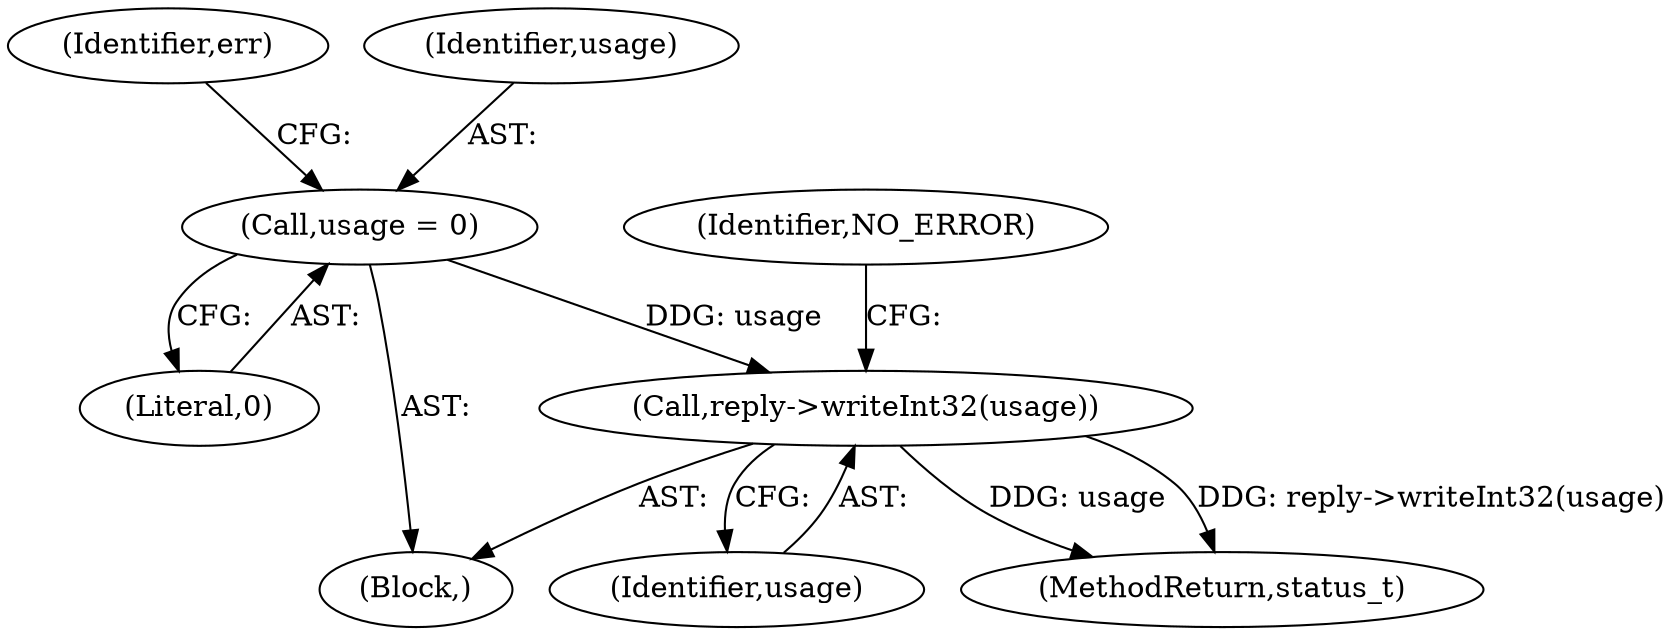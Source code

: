 digraph "0_Android_db829699d3293f254a7387894303451a91278986@API" {
"1000638" [label="(Call,reply->writeInt32(usage))"];
"1000625" [label="(Call,usage = 0)"];
"1001353" [label="(MethodReturn,status_t)"];
"1000625" [label="(Call,usage = 0)"];
"1000638" [label="(Call,reply->writeInt32(usage))"];
"1000639" [label="(Identifier,usage)"];
"1000630" [label="(Identifier,err)"];
"1000626" [label="(Identifier,usage)"];
"1000641" [label="(Identifier,NO_ERROR)"];
"1000627" [label="(Literal,0)"];
"1000609" [label="(Block,)"];
"1000638" -> "1000609"  [label="AST: "];
"1000638" -> "1000639"  [label="CFG: "];
"1000639" -> "1000638"  [label="AST: "];
"1000641" -> "1000638"  [label="CFG: "];
"1000638" -> "1001353"  [label="DDG: reply->writeInt32(usage)"];
"1000638" -> "1001353"  [label="DDG: usage"];
"1000625" -> "1000638"  [label="DDG: usage"];
"1000625" -> "1000609"  [label="AST: "];
"1000625" -> "1000627"  [label="CFG: "];
"1000626" -> "1000625"  [label="AST: "];
"1000627" -> "1000625"  [label="AST: "];
"1000630" -> "1000625"  [label="CFG: "];
}
